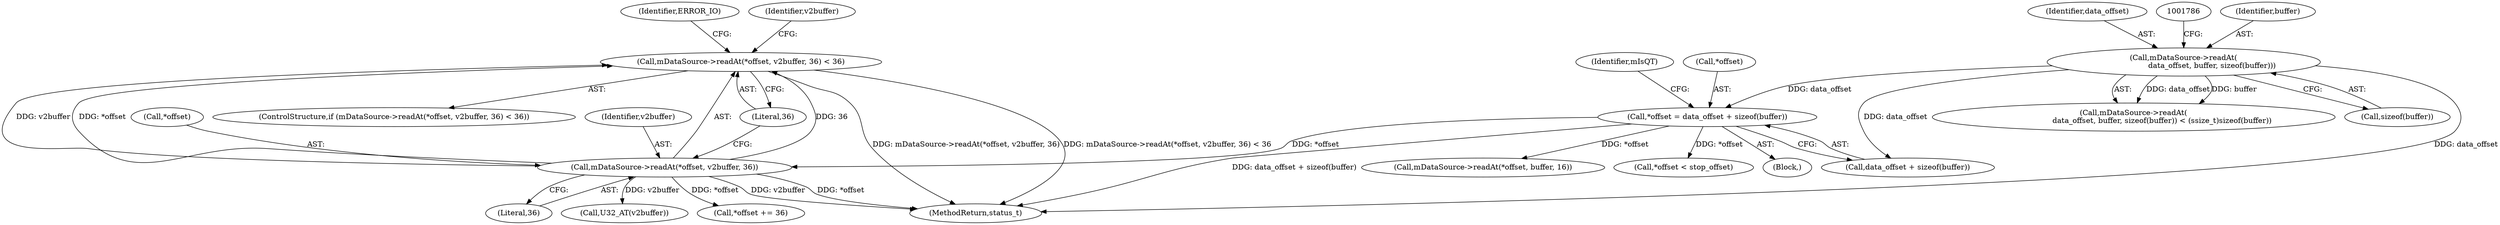 digraph "0_Android_8a3a2f6ea7defe1a81bb32b3c9f3537f84749b9d@API" {
"1001910" [label="(Call,mDataSource->readAt(*offset, v2buffer, 36) < 36)"];
"1001911" [label="(Call,mDataSource->readAt(*offset, v2buffer, 36))"];
"1001847" [label="(Call,*offset = data_offset + sizeof(buffer))"];
"1001780" [label="(Call,mDataSource->readAt(\n                        data_offset, buffer, sizeof(buffer)))"];
"1001872" [label="(Call,mDataSource->readAt(*offset, buffer, 16))"];
"1001915" [label="(Literal,36)"];
"1001921" [label="(Identifier,v2buffer)"];
"1001920" [label="(Call,U32_AT(v2buffer))"];
"1001910" [label="(Call,mDataSource->readAt(*offset, v2buffer, 36) < 36)"];
"1002003" [label="(Call,*offset < stop_offset)"];
"1001911" [label="(Call,mDataSource->readAt(*offset, v2buffer, 36))"];
"1001847" [label="(Call,*offset = data_offset + sizeof(buffer))"];
"1001780" [label="(Call,mDataSource->readAt(\n                        data_offset, buffer, sizeof(buffer)))"];
"1001912" [label="(Call,*offset)"];
"1001783" [label="(Call,sizeof(buffer))"];
"1001919" [label="(Identifier,ERROR_IO)"];
"1001782" [label="(Identifier,buffer)"];
"1003923" [label="(MethodReturn,status_t)"];
"1001848" [label="(Call,*offset)"];
"1001779" [label="(Call,mDataSource->readAt(\n                        data_offset, buffer, sizeof(buffer)) < (ssize_t)sizeof(buffer))"];
"1001781" [label="(Identifier,data_offset)"];
"1001734" [label="(Block,)"];
"1001850" [label="(Call,data_offset + sizeof(buffer))"];
"1001856" [label="(Identifier,mIsQT)"];
"1001914" [label="(Identifier,v2buffer)"];
"1001909" [label="(ControlStructure,if (mDataSource->readAt(*offset, v2buffer, 36) < 36))"];
"1001916" [label="(Literal,36)"];
"1001967" [label="(Call,*offset += 36)"];
"1001910" -> "1001909"  [label="AST: "];
"1001910" -> "1001916"  [label="CFG: "];
"1001911" -> "1001910"  [label="AST: "];
"1001916" -> "1001910"  [label="AST: "];
"1001919" -> "1001910"  [label="CFG: "];
"1001921" -> "1001910"  [label="CFG: "];
"1001910" -> "1003923"  [label="DDG: mDataSource->readAt(*offset, v2buffer, 36)"];
"1001910" -> "1003923"  [label="DDG: mDataSource->readAt(*offset, v2buffer, 36) < 36"];
"1001911" -> "1001910"  [label="DDG: *offset"];
"1001911" -> "1001910"  [label="DDG: v2buffer"];
"1001911" -> "1001910"  [label="DDG: 36"];
"1001911" -> "1001915"  [label="CFG: "];
"1001912" -> "1001911"  [label="AST: "];
"1001914" -> "1001911"  [label="AST: "];
"1001915" -> "1001911"  [label="AST: "];
"1001916" -> "1001911"  [label="CFG: "];
"1001911" -> "1003923"  [label="DDG: v2buffer"];
"1001911" -> "1003923"  [label="DDG: *offset"];
"1001847" -> "1001911"  [label="DDG: *offset"];
"1001911" -> "1001920"  [label="DDG: v2buffer"];
"1001911" -> "1001967"  [label="DDG: *offset"];
"1001847" -> "1001734"  [label="AST: "];
"1001847" -> "1001850"  [label="CFG: "];
"1001848" -> "1001847"  [label="AST: "];
"1001850" -> "1001847"  [label="AST: "];
"1001856" -> "1001847"  [label="CFG: "];
"1001847" -> "1003923"  [label="DDG: data_offset + sizeof(buffer)"];
"1001780" -> "1001847"  [label="DDG: data_offset"];
"1001847" -> "1001872"  [label="DDG: *offset"];
"1001847" -> "1002003"  [label="DDG: *offset"];
"1001780" -> "1001779"  [label="AST: "];
"1001780" -> "1001783"  [label="CFG: "];
"1001781" -> "1001780"  [label="AST: "];
"1001782" -> "1001780"  [label="AST: "];
"1001783" -> "1001780"  [label="AST: "];
"1001786" -> "1001780"  [label="CFG: "];
"1001780" -> "1003923"  [label="DDG: data_offset"];
"1001780" -> "1001779"  [label="DDG: data_offset"];
"1001780" -> "1001779"  [label="DDG: buffer"];
"1001780" -> "1001850"  [label="DDG: data_offset"];
}
